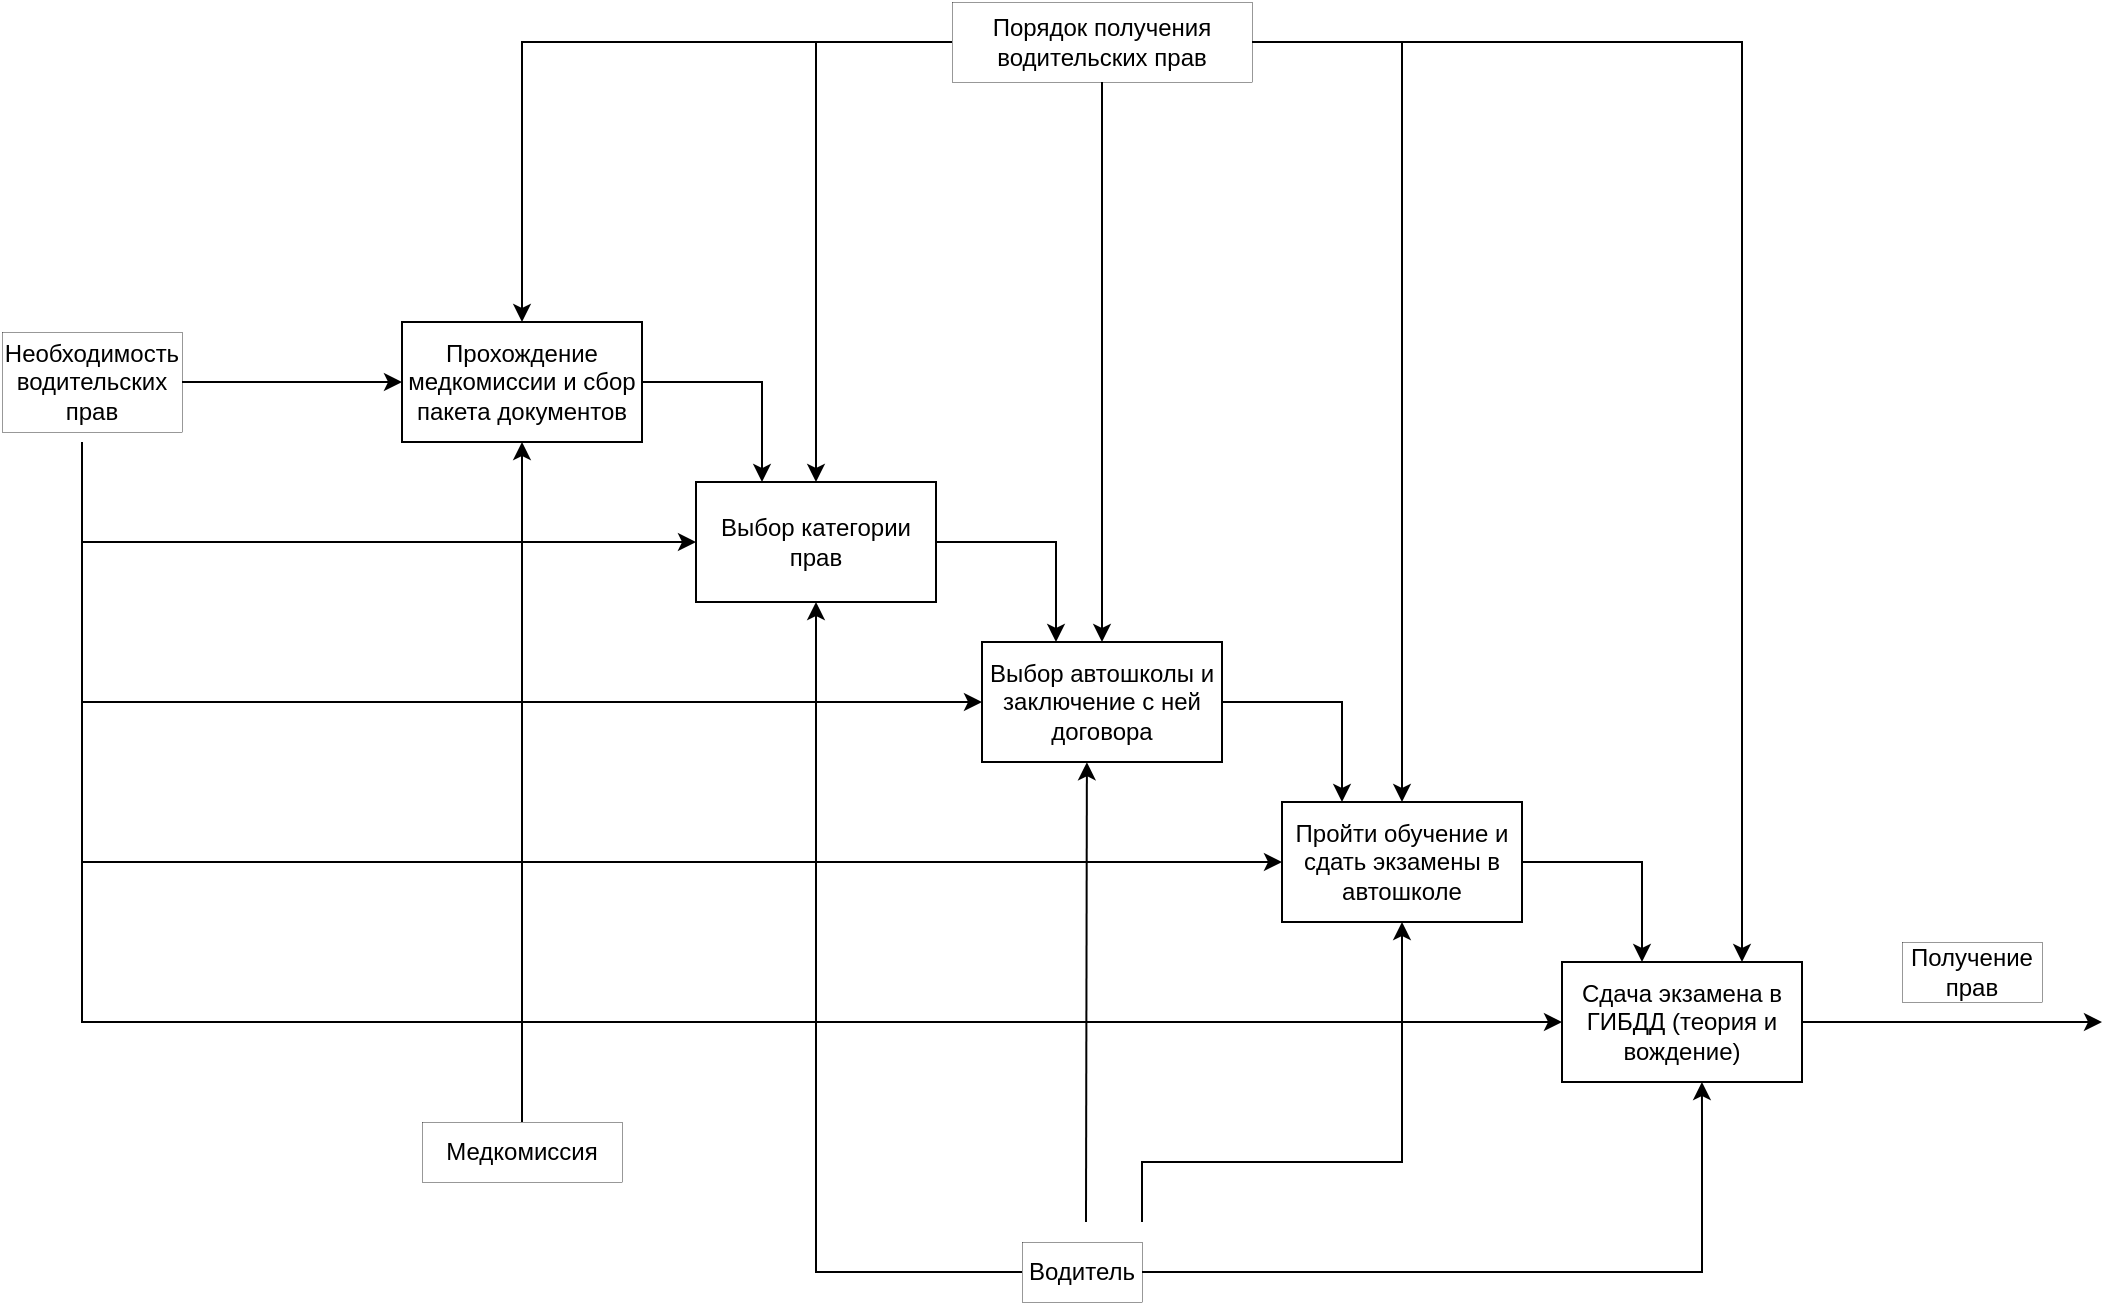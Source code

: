<mxfile version="20.6.0" type="device"><diagram id="GcqSCWtwey5zq6cWlx4H" name="Страница 1"><mxGraphModel dx="2012" dy="662" grid="1" gridSize="10" guides="1" tooltips="1" connect="1" arrows="1" fold="1" page="1" pageScale="1" pageWidth="827" pageHeight="1169" math="0" shadow="0"><root><mxCell id="0"/><mxCell id="1" parent="0"/><mxCell id="Ii7LsG4xmf395hclMOR5-1" value="Необходимость водительских прав" style="text;html=1;strokeColor=default;fillColor=default;align=center;verticalAlign=middle;whiteSpace=wrap;rounded=0;strokeWidth=0.2;" parent="1" vertex="1"><mxGeometry x="-460" y="405" width="90" height="50" as="geometry"/></mxCell><mxCell id="Ii7LsG4xmf395hclMOR5-2" value="" style="endArrow=classic;html=1;rounded=0;" parent="1" source="Ii7LsG4xmf395hclMOR5-1" target="Ii7LsG4xmf395hclMOR5-5" edge="1"><mxGeometry width="50" height="50" relative="1" as="geometry"><mxPoint x="140" y="645" as="sourcePoint"/><mxPoint x="-270" y="430" as="targetPoint"/></mxGeometry></mxCell><mxCell id="Ii7LsG4xmf395hclMOR5-3" value="Выбор категории прав" style="rounded=0;whiteSpace=wrap;html=1;" parent="1" vertex="1"><mxGeometry x="-113" y="480" width="120" height="60" as="geometry"/></mxCell><mxCell id="Ii7LsG4xmf395hclMOR5-4" value="Выбор автошколы и заключение с ней договора" style="rounded=0;whiteSpace=wrap;html=1;" parent="1" vertex="1"><mxGeometry x="30" y="560" width="120" height="60" as="geometry"/></mxCell><mxCell id="Ii7LsG4xmf395hclMOR5-5" value="Прохождение медкомиссии и сбор пакета документов" style="rounded=0;whiteSpace=wrap;html=1;" parent="1" vertex="1"><mxGeometry x="-260" y="400" width="120" height="60" as="geometry"/></mxCell><mxCell id="Ii7LsG4xmf395hclMOR5-6" value="Пройти обучение и сдать экзамены в автошколе" style="rounded=0;whiteSpace=wrap;html=1;" parent="1" vertex="1"><mxGeometry x="180" y="640" width="120" height="60" as="geometry"/></mxCell><mxCell id="Ii7LsG4xmf395hclMOR5-7" value="Сдача экзамена в ГИБДД (теория и вождение)&lt;span style=&quot;color: rgba(0, 0, 0, 0); font-family: monospace; font-size: 0px; text-align: start;&quot;&gt;%3CmxGraphModel%3E%3Croot%3E%3CmxCell%20id%3D%220%22%2F%3E%3CmxCell%20id%3D%221%22%20parent%3D%220%22%2F%3E%3CmxCell%20id%3D%222%22%20value%3D%22%22%20style%3D%22rounded%3D0%3BwhiteSpace%3Dwrap%3Bhtml%3D1%3B%22%20vertex%3D%221%22%20parent%3D%221%22%3E%3CmxGeometry%20x%3D%22-550%22%20y%3D%22295%22%20width%3D%22120%22%20height%3D%2260%22%20as%3D%22geometry%22%2F%3E%3C%2FmxCell%3E%3C%2Froot%3E%3C%2FmxGraphModel%3E&lt;/span&gt;" style="rounded=0;whiteSpace=wrap;html=1;" parent="1" vertex="1"><mxGeometry x="320" y="720" width="120" height="60" as="geometry"/></mxCell><mxCell id="Ii7LsG4xmf395hclMOR5-8" value="" style="endArrow=classic;html=1;rounded=0;" parent="1" source="Ii7LsG4xmf395hclMOR5-7" edge="1"><mxGeometry width="50" height="50" relative="1" as="geometry"><mxPoint x="440.0" y="749.58" as="sourcePoint"/><mxPoint x="590" y="750" as="targetPoint"/></mxGeometry></mxCell><mxCell id="Ii7LsG4xmf395hclMOR5-9" value="Получение прав" style="text;html=1;strokeColor=default;fillColor=none;align=center;verticalAlign=middle;whiteSpace=wrap;rounded=0;strokeWidth=0.2;" parent="1" vertex="1"><mxGeometry x="490" y="710" width="70" height="30" as="geometry"/></mxCell><mxCell id="Ii7LsG4xmf395hclMOR5-10" value="" style="endArrow=none;html=1;rounded=0;startArrow=classic;startFill=1;" parent="1" source="Ii7LsG4xmf395hclMOR5-7" edge="1"><mxGeometry width="50" height="50" relative="1" as="geometry"><mxPoint x="-415" y="760" as="sourcePoint"/><mxPoint x="-420" y="460" as="targetPoint"/><Array as="points"><mxPoint x="-420" y="750"/></Array></mxGeometry></mxCell><mxCell id="Ii7LsG4xmf395hclMOR5-11" value="" style="endArrow=none;html=1;rounded=0;startArrow=classic;startFill=1;" parent="1" source="Ii7LsG4xmf395hclMOR5-6" edge="1"><mxGeometry width="50" height="50" relative="1" as="geometry"><mxPoint x="-120" y="690" as="sourcePoint"/><mxPoint x="-420" y="670" as="targetPoint"/></mxGeometry></mxCell><mxCell id="Ii7LsG4xmf395hclMOR5-12" value="" style="endArrow=none;html=1;rounded=0;startArrow=classic;startFill=1;" parent="1" source="Ii7LsG4xmf395hclMOR5-4" edge="1"><mxGeometry width="50" height="50" relative="1" as="geometry"><mxPoint x="-10" y="590" as="sourcePoint"/><mxPoint x="-420" y="590" as="targetPoint"/></mxGeometry></mxCell><mxCell id="Ii7LsG4xmf395hclMOR5-13" value="" style="endArrow=none;html=1;rounded=0;endFill=0;startArrow=classic;startFill=1;" parent="1" source="Ii7LsG4xmf395hclMOR5-3" edge="1"><mxGeometry width="50" height="50" relative="1" as="geometry"><mxPoint x="-150" y="510" as="sourcePoint"/><mxPoint x="-420" y="510" as="targetPoint"/></mxGeometry></mxCell><mxCell id="Ii7LsG4xmf395hclMOR5-14" value="" style="endArrow=classic;html=1;rounded=0;exitX=1;exitY=0.5;exitDx=0;exitDy=0;" parent="1" source="Ii7LsG4xmf395hclMOR5-5" edge="1"><mxGeometry width="50" height="50" relative="1" as="geometry"><mxPoint x="20" y="640" as="sourcePoint"/><mxPoint x="-80" y="480" as="targetPoint"/><Array as="points"><mxPoint x="-130" y="430"/><mxPoint x="-80" y="430"/></Array></mxGeometry></mxCell><mxCell id="Ii7LsG4xmf395hclMOR5-18" value="Водитель" style="text;html=1;strokeColor=default;fillColor=none;align=center;verticalAlign=middle;whiteSpace=wrap;rounded=0;strokeWidth=0.2;" parent="1" vertex="1"><mxGeometry x="50" y="860" width="60" height="30" as="geometry"/></mxCell><mxCell id="Ii7LsG4xmf395hclMOR5-19" value="" style="endArrow=classic;html=1;rounded=0;entryX=0.583;entryY=1;entryDx=0;entryDy=0;entryPerimeter=0;" parent="1" source="Ii7LsG4xmf395hclMOR5-18" target="Ii7LsG4xmf395hclMOR5-7" edge="1"><mxGeometry width="50" height="50" relative="1" as="geometry"><mxPoint x="140" y="880" as="sourcePoint"/><mxPoint x="190" y="830" as="targetPoint"/><Array as="points"><mxPoint x="390" y="875"/><mxPoint x="390" y="800"/></Array></mxGeometry></mxCell><mxCell id="Ii7LsG4xmf395hclMOR5-20" value="" style="endArrow=classic;html=1;rounded=0;entryX=0.437;entryY=1.002;entryDx=0;entryDy=0;entryPerimeter=0;" parent="1" target="Ii7LsG4xmf395hclMOR5-4" edge="1"><mxGeometry width="50" height="50" relative="1" as="geometry"><mxPoint x="82" y="850" as="sourcePoint"/><mxPoint x="120" y="630" as="targetPoint"/></mxGeometry></mxCell><mxCell id="Ii7LsG4xmf395hclMOR5-21" value="" style="endArrow=classic;html=1;rounded=0;entryX=0.5;entryY=1;entryDx=0;entryDy=0;" parent="1" source="Ii7LsG4xmf395hclMOR5-18" target="Ii7LsG4xmf395hclMOR5-3" edge="1"><mxGeometry width="50" height="50" relative="1" as="geometry"><mxPoint x="70" y="680" as="sourcePoint"/><mxPoint x="120" y="630" as="targetPoint"/><Array as="points"><mxPoint x="-10" y="875"/><mxPoint x="-53" y="875"/></Array></mxGeometry></mxCell><mxCell id="Ii7LsG4xmf395hclMOR5-22" value="Медкомиссия" style="text;html=1;strokeColor=default;fillColor=none;align=center;verticalAlign=middle;whiteSpace=wrap;rounded=0;strokeWidth=0.2;" parent="1" vertex="1"><mxGeometry x="-250" y="800" width="100" height="30" as="geometry"/></mxCell><mxCell id="Ii7LsG4xmf395hclMOR5-23" value="" style="endArrow=classic;html=1;rounded=0;" parent="1" source="Ii7LsG4xmf395hclMOR5-22" target="Ii7LsG4xmf395hclMOR5-5" edge="1"><mxGeometry width="50" height="50" relative="1" as="geometry"><mxPoint x="70" y="680" as="sourcePoint"/><mxPoint x="120" y="630" as="targetPoint"/></mxGeometry></mxCell><mxCell id="Ii7LsG4xmf395hclMOR5-24" value="Порядок получения водительских прав" style="text;html=1;strokeColor=default;fillColor=none;align=center;verticalAlign=middle;whiteSpace=wrap;rounded=0;strokeWidth=0.2;" parent="1" vertex="1"><mxGeometry x="15" y="240" width="150" height="40" as="geometry"/></mxCell><mxCell id="Ii7LsG4xmf395hclMOR5-25" value="" style="endArrow=classic;html=1;rounded=0;" parent="1" source="Ii7LsG4xmf395hclMOR5-24" target="Ii7LsG4xmf395hclMOR5-5" edge="1"><mxGeometry width="50" height="50" relative="1" as="geometry"><mxPoint x="-50" y="300" as="sourcePoint"/><mxPoint y="250" as="targetPoint"/><Array as="points"><mxPoint x="-200" y="260"/></Array></mxGeometry></mxCell><mxCell id="Ii7LsG4xmf395hclMOR5-26" value="" style="endArrow=classic;html=1;rounded=0;" parent="1" target="Ii7LsG4xmf395hclMOR5-3" edge="1"><mxGeometry width="50" height="50" relative="1" as="geometry"><mxPoint x="-53" y="260" as="sourcePoint"/><mxPoint x="120" y="350" as="targetPoint"/></mxGeometry></mxCell><mxCell id="Ii7LsG4xmf395hclMOR5-27" value="" style="endArrow=classic;html=1;rounded=0;" parent="1" source="Ii7LsG4xmf395hclMOR5-24" target="Ii7LsG4xmf395hclMOR5-4" edge="1"><mxGeometry width="50" height="50" relative="1" as="geometry"><mxPoint x="-20" y="440" as="sourcePoint"/><mxPoint x="30" y="390" as="targetPoint"/></mxGeometry></mxCell><mxCell id="Ii7LsG4xmf395hclMOR5-28" value="" style="endArrow=classic;html=1;rounded=0;entryX=0.75;entryY=0;entryDx=0;entryDy=0;" parent="1" source="Ii7LsG4xmf395hclMOR5-24" target="Ii7LsG4xmf395hclMOR5-7" edge="1"><mxGeometry width="50" height="50" relative="1" as="geometry"><mxPoint x="-60" y="410" as="sourcePoint"/><mxPoint x="-10" y="360" as="targetPoint"/><Array as="points"><mxPoint x="410" y="260"/></Array></mxGeometry></mxCell><mxCell id="Ii7LsG4xmf395hclMOR5-29" value="" style="endArrow=classic;html=1;rounded=0;" parent="1" target="Ii7LsG4xmf395hclMOR5-6" edge="1"><mxGeometry width="50" height="50" relative="1" as="geometry"><mxPoint x="240" y="260" as="sourcePoint"/><mxPoint x="250" y="510" as="targetPoint"/></mxGeometry></mxCell><mxCell id="Ii7LsG4xmf395hclMOR5-30" value="" style="endArrow=classic;html=1;rounded=0;" parent="1" target="Ii7LsG4xmf395hclMOR5-6" edge="1"><mxGeometry width="50" height="50" relative="1" as="geometry"><mxPoint x="110" y="850" as="sourcePoint"/><mxPoint x="170" y="640" as="targetPoint"/><Array as="points"><mxPoint x="110" y="820"/><mxPoint x="240" y="820"/></Array></mxGeometry></mxCell><mxCell id="HGgwDltUKiQPeBCRMG7R-1" value="" style="endArrow=classic;html=1;rounded=0;exitX=1;exitY=0.5;exitDx=0;exitDy=0;" edge="1" parent="1"><mxGeometry width="50" height="50" relative="1" as="geometry"><mxPoint x="7.0" y="510" as="sourcePoint"/><mxPoint x="67.0" y="560" as="targetPoint"/><Array as="points"><mxPoint x="17" y="510"/><mxPoint x="67" y="510"/></Array></mxGeometry></mxCell><mxCell id="HGgwDltUKiQPeBCRMG7R-2" value="" style="endArrow=classic;html=1;rounded=0;exitX=1;exitY=0.5;exitDx=0;exitDy=0;" edge="1" parent="1"><mxGeometry width="50" height="50" relative="1" as="geometry"><mxPoint x="150.0" y="590" as="sourcePoint"/><mxPoint x="210.0" y="640" as="targetPoint"/><Array as="points"><mxPoint x="160" y="590"/><mxPoint x="210" y="590"/></Array></mxGeometry></mxCell><mxCell id="HGgwDltUKiQPeBCRMG7R-3" value="" style="endArrow=classic;html=1;rounded=0;exitX=1;exitY=0.5;exitDx=0;exitDy=0;" edge="1" parent="1"><mxGeometry width="50" height="50" relative="1" as="geometry"><mxPoint x="300.0" y="670" as="sourcePoint"/><mxPoint x="360.0" y="720" as="targetPoint"/><Array as="points"><mxPoint x="310" y="670"/><mxPoint x="360" y="670"/></Array></mxGeometry></mxCell></root></mxGraphModel></diagram></mxfile>